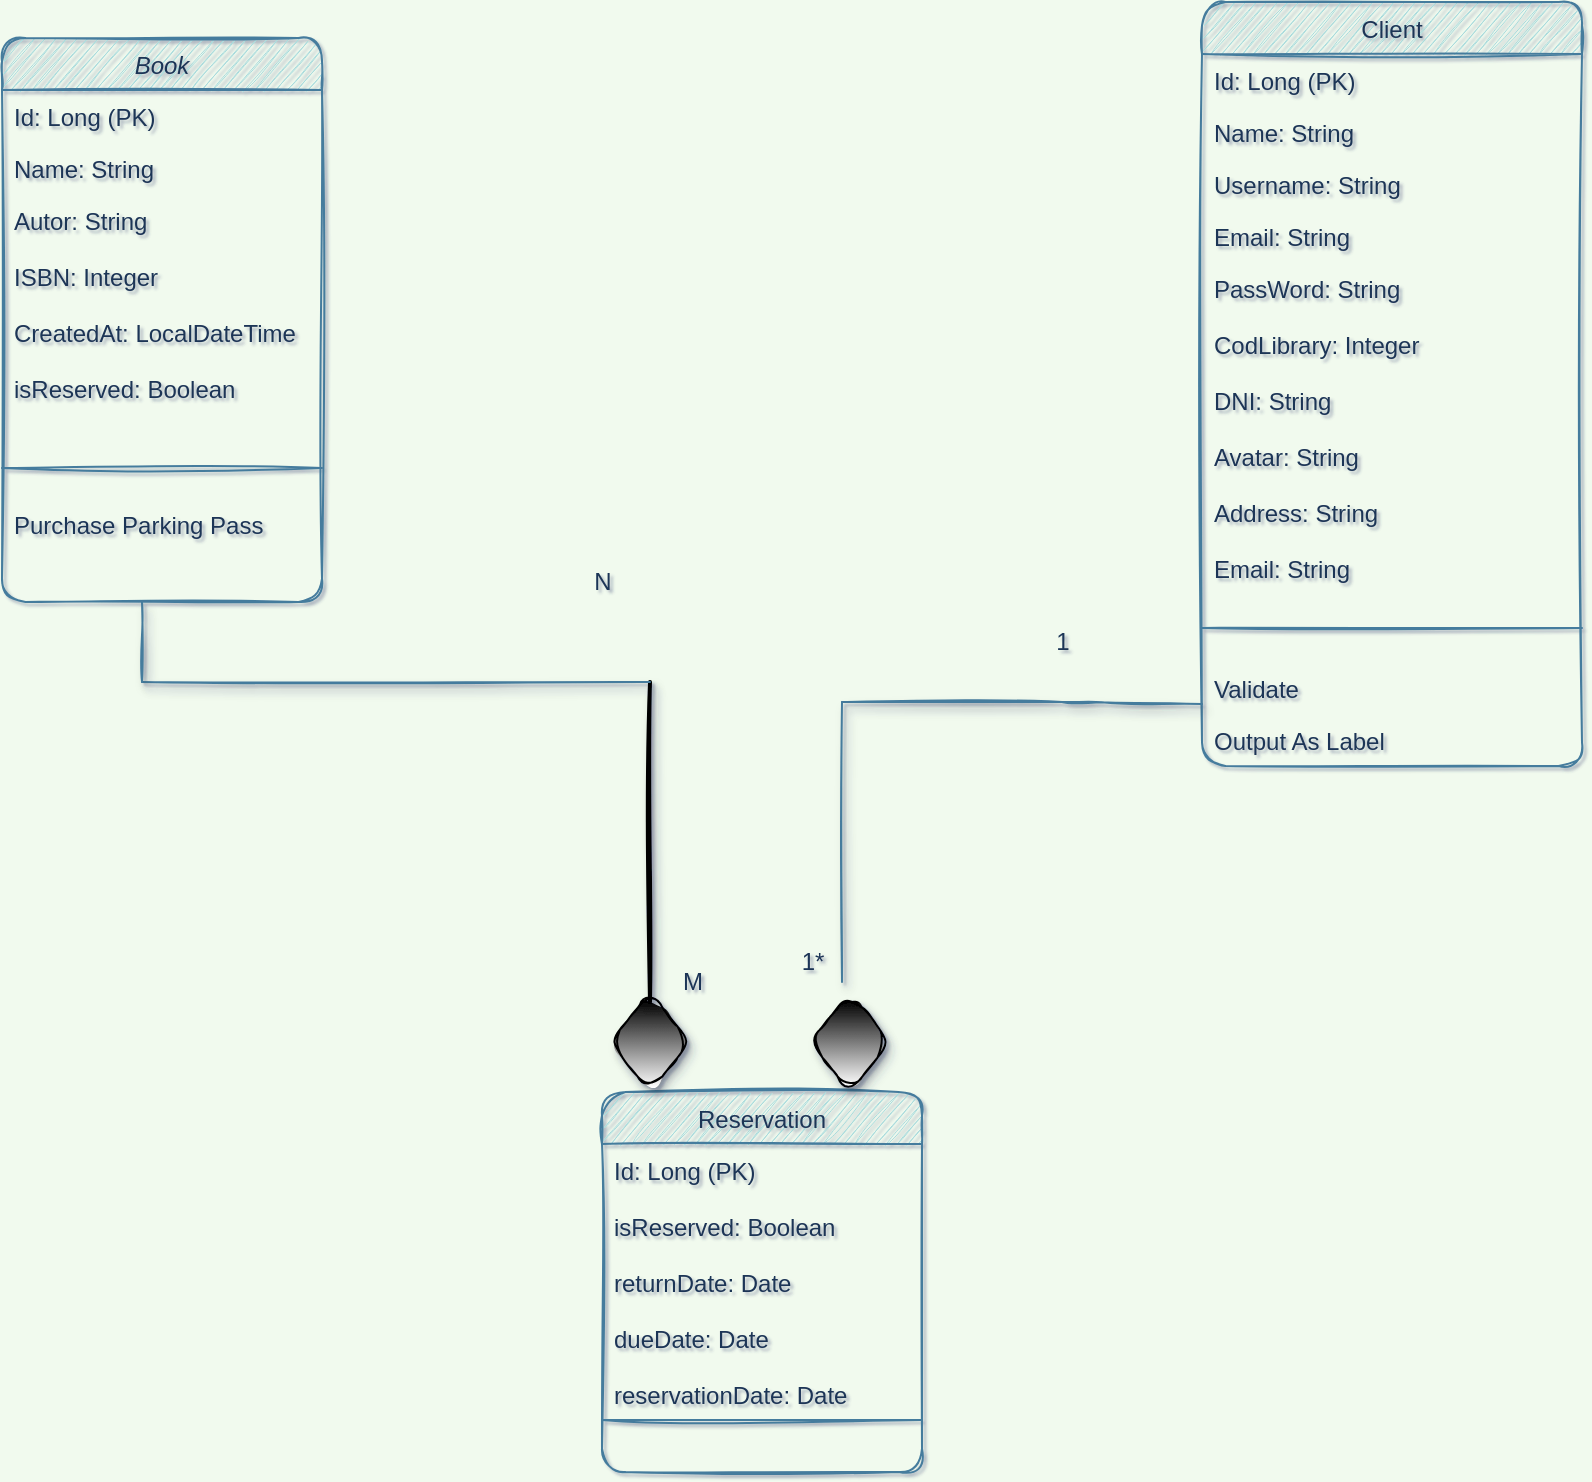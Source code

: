 <mxfile version="16.5.1" type="device"><diagram id="C5RBs43oDa-KdzZeNtuy" name="Page-1"><mxGraphModel dx="1102" dy="865" grid="1" gridSize="10" guides="1" tooltips="1" connect="1" arrows="1" fold="1" page="1" pageScale="1" pageWidth="827" pageHeight="1169" background="#F1FAEE" math="0" shadow="1"><root><mxCell id="WIyWlLk6GJQsqaUBKTNV-0"/><mxCell id="WIyWlLk6GJQsqaUBKTNV-1" parent="WIyWlLk6GJQsqaUBKTNV-0"/><mxCell id="zkfFHV4jXpPFQw0GAbJ--0" value="Book" style="swimlane;fontStyle=2;align=center;verticalAlign=top;childLayout=stackLayout;horizontal=1;startSize=26;horizontalStack=0;resizeParent=1;resizeLast=0;collapsible=1;marginBottom=0;rounded=1;shadow=0;strokeWidth=1;fillColor=#A8DADC;strokeColor=#457B9D;fontColor=#1D3557;sketch=1;" parent="WIyWlLk6GJQsqaUBKTNV-1" vertex="1"><mxGeometry x="10" y="48" width="160" height="282" as="geometry"><mxRectangle x="230" y="140" width="160" height="26" as="alternateBounds"/></mxGeometry></mxCell><mxCell id="zkfFHV4jXpPFQw0GAbJ--1" value="Id: Long (PK)" style="text;align=left;verticalAlign=top;spacingLeft=4;spacingRight=4;overflow=hidden;rotatable=0;points=[[0,0.5],[1,0.5]];portConstraint=eastwest;fontColor=#1D3557;sketch=1;rounded=1;" parent="zkfFHV4jXpPFQw0GAbJ--0" vertex="1"><mxGeometry y="26" width="160" height="26" as="geometry"/></mxCell><mxCell id="zkfFHV4jXpPFQw0GAbJ--2" value="Name: String" style="text;align=left;verticalAlign=top;spacingLeft=4;spacingRight=4;overflow=hidden;rotatable=0;points=[[0,0.5],[1,0.5]];portConstraint=eastwest;rounded=1;shadow=0;html=0;fontColor=#1D3557;sketch=1;" parent="zkfFHV4jXpPFQw0GAbJ--0" vertex="1"><mxGeometry y="52" width="160" height="26" as="geometry"/></mxCell><mxCell id="zkfFHV4jXpPFQw0GAbJ--3" value="Autor: String&#10;&#10;ISBN: Integer&#10;&#10;CreatedAt: LocalDateTime&#10;&#10;isReserved: Boolean&#10;" style="text;align=left;verticalAlign=top;spacingLeft=4;spacingRight=4;overflow=hidden;rotatable=0;points=[[0,0.5],[1,0.5]];portConstraint=eastwest;rounded=1;shadow=0;html=0;fontColor=#1D3557;sketch=1;" parent="zkfFHV4jXpPFQw0GAbJ--0" vertex="1"><mxGeometry y="78" width="160" height="122" as="geometry"/></mxCell><mxCell id="zkfFHV4jXpPFQw0GAbJ--4" value="" style="line;html=1;strokeWidth=1;align=left;verticalAlign=middle;spacingTop=-1;spacingLeft=3;spacingRight=3;rotatable=0;labelPosition=right;points=[];portConstraint=eastwest;fillColor=#A8DADC;strokeColor=#457B9D;fontColor=#1D3557;labelBackgroundColor=#F1FAEE;sketch=1;rounded=1;" parent="zkfFHV4jXpPFQw0GAbJ--0" vertex="1"><mxGeometry y="200" width="160" height="30" as="geometry"/></mxCell><mxCell id="zkfFHV4jXpPFQw0GAbJ--5" value="Purchase Parking Pass" style="text;align=left;verticalAlign=top;spacingLeft=4;spacingRight=4;overflow=hidden;rotatable=0;points=[[0,0.5],[1,0.5]];portConstraint=eastwest;fontColor=#1D3557;sketch=1;rounded=1;" parent="zkfFHV4jXpPFQw0GAbJ--0" vertex="1"><mxGeometry y="230" width="160" height="52" as="geometry"/></mxCell><mxCell id="zkfFHV4jXpPFQw0GAbJ--13" value="Reservation&#10;" style="swimlane;fontStyle=0;align=center;verticalAlign=top;childLayout=stackLayout;horizontal=1;startSize=26;horizontalStack=0;resizeParent=1;resizeLast=0;collapsible=1;marginBottom=0;rounded=1;shadow=0;strokeWidth=1;fillColor=#A8DADC;strokeColor=#457B9D;fontColor=#1D3557;sketch=1;" parent="WIyWlLk6GJQsqaUBKTNV-1" vertex="1"><mxGeometry x="310" y="575" width="160" height="190" as="geometry"><mxRectangle x="340" y="380" width="170" height="26" as="alternateBounds"/></mxGeometry></mxCell><mxCell id="zkfFHV4jXpPFQw0GAbJ--14" value="Id: Long (PK)&#10;&#10;isReserved: Boolean&#10;&#10;returnDate: Date&#10;&#10;dueDate: Date&#10;&#10;reservationDate: Date" style="text;align=left;verticalAlign=top;spacingLeft=4;spacingRight=4;overflow=hidden;rotatable=0;points=[[0,0.5],[1,0.5]];portConstraint=eastwest;fontColor=#1D3557;sketch=1;rounded=1;" parent="zkfFHV4jXpPFQw0GAbJ--13" vertex="1"><mxGeometry y="26" width="160" height="134" as="geometry"/></mxCell><mxCell id="zkfFHV4jXpPFQw0GAbJ--15" value="" style="line;html=1;strokeWidth=1;align=left;verticalAlign=middle;spacingTop=-1;spacingLeft=3;spacingRight=3;rotatable=0;labelPosition=right;points=[];portConstraint=eastwest;fillColor=#A8DADC;strokeColor=#457B9D;fontColor=#1D3557;labelBackgroundColor=#F1FAEE;sketch=1;rounded=1;" parent="zkfFHV4jXpPFQw0GAbJ--13" vertex="1"><mxGeometry y="160" width="160" height="8" as="geometry"/></mxCell><mxCell id="zkfFHV4jXpPFQw0GAbJ--17" value="Client" style="swimlane;fontStyle=0;align=center;verticalAlign=top;childLayout=stackLayout;horizontal=1;startSize=26;horizontalStack=0;resizeParent=1;resizeLast=0;collapsible=1;marginBottom=0;rounded=1;shadow=0;strokeWidth=1;fillColor=#A8DADC;strokeColor=#457B9D;fontColor=#1D3557;sketch=1;" parent="WIyWlLk6GJQsqaUBKTNV-1" vertex="1"><mxGeometry x="610" y="30" width="190" height="382" as="geometry"><mxRectangle x="550" y="140" width="160" height="26" as="alternateBounds"/></mxGeometry></mxCell><mxCell id="zkfFHV4jXpPFQw0GAbJ--18" value="Id: Long (PK)&#10;" style="text;align=left;verticalAlign=top;spacingLeft=4;spacingRight=4;overflow=hidden;rotatable=0;points=[[0,0.5],[1,0.5]];portConstraint=eastwest;fontColor=#1D3557;sketch=1;rounded=1;" parent="zkfFHV4jXpPFQw0GAbJ--17" vertex="1"><mxGeometry y="26" width="190" height="26" as="geometry"/></mxCell><mxCell id="zkfFHV4jXpPFQw0GAbJ--19" value="Name: String" style="text;align=left;verticalAlign=top;spacingLeft=4;spacingRight=4;overflow=hidden;rotatable=0;points=[[0,0.5],[1,0.5]];portConstraint=eastwest;rounded=1;shadow=0;html=0;fontColor=#1D3557;sketch=1;" parent="zkfFHV4jXpPFQw0GAbJ--17" vertex="1"><mxGeometry y="52" width="190" height="26" as="geometry"/></mxCell><mxCell id="zkfFHV4jXpPFQw0GAbJ--20" value="Username: String" style="text;align=left;verticalAlign=top;spacingLeft=4;spacingRight=4;overflow=hidden;rotatable=0;points=[[0,0.5],[1,0.5]];portConstraint=eastwest;rounded=1;shadow=0;html=0;fontColor=#1D3557;sketch=1;" parent="zkfFHV4jXpPFQw0GAbJ--17" vertex="1"><mxGeometry y="78" width="190" height="26" as="geometry"/></mxCell><mxCell id="zkfFHV4jXpPFQw0GAbJ--21" value="Email: String" style="text;align=left;verticalAlign=top;spacingLeft=4;spacingRight=4;overflow=hidden;rotatable=0;points=[[0,0.5],[1,0.5]];portConstraint=eastwest;rounded=1;shadow=0;html=0;fontColor=#1D3557;sketch=1;" parent="zkfFHV4jXpPFQw0GAbJ--17" vertex="1"><mxGeometry y="104" width="190" height="26" as="geometry"/></mxCell><mxCell id="zkfFHV4jXpPFQw0GAbJ--22" value="PassWord: String&#10;&#10;CodLibrary: Integer&#10;&#10;DNI: String&#10;&#10;Avatar: String&#10;&#10;Address: String" style="text;align=left;verticalAlign=top;spacingLeft=4;spacingRight=4;overflow=hidden;rotatable=0;points=[[0,0.5],[1,0.5]];portConstraint=eastwest;rounded=1;shadow=0;html=0;fontColor=#1D3557;sketch=1;" parent="zkfFHV4jXpPFQw0GAbJ--17" vertex="1"><mxGeometry y="130" width="190" height="140" as="geometry"/></mxCell><mxCell id="dvve5wBg9tJH1e_ybyXD-0" value="Email: String" style="text;align=left;verticalAlign=top;spacingLeft=4;spacingRight=4;overflow=hidden;rotatable=0;points=[[0,0.5],[1,0.5]];portConstraint=eastwest;rounded=1;shadow=0;html=0;fontColor=#1D3557;sketch=1;" vertex="1" parent="zkfFHV4jXpPFQw0GAbJ--17"><mxGeometry y="270" width="190" height="26" as="geometry"/></mxCell><mxCell id="zkfFHV4jXpPFQw0GAbJ--23" value="" style="line;html=1;strokeWidth=1;align=left;verticalAlign=middle;spacingTop=-1;spacingLeft=3;spacingRight=3;rotatable=0;labelPosition=right;points=[];portConstraint=eastwest;fillColor=#A8DADC;strokeColor=#457B9D;fontColor=#1D3557;labelBackgroundColor=#F1FAEE;sketch=1;rounded=1;" parent="zkfFHV4jXpPFQw0GAbJ--17" vertex="1"><mxGeometry y="296" width="190" height="34" as="geometry"/></mxCell><mxCell id="zkfFHV4jXpPFQw0GAbJ--24" value="Validate" style="text;align=left;verticalAlign=top;spacingLeft=4;spacingRight=4;overflow=hidden;rotatable=0;points=[[0,0.5],[1,0.5]];portConstraint=eastwest;fontColor=#1D3557;sketch=1;rounded=1;" parent="zkfFHV4jXpPFQw0GAbJ--17" vertex="1"><mxGeometry y="330" width="190" height="26" as="geometry"/></mxCell><mxCell id="zkfFHV4jXpPFQw0GAbJ--25" value="Output As Label" style="text;align=left;verticalAlign=top;spacingLeft=4;spacingRight=4;overflow=hidden;rotatable=0;points=[[0,0.5],[1,0.5]];portConstraint=eastwest;fontColor=#1D3557;sketch=1;rounded=1;" parent="zkfFHV4jXpPFQw0GAbJ--17" vertex="1"><mxGeometry y="356" width="190" height="26" as="geometry"/></mxCell><mxCell id="dvve5wBg9tJH1e_ybyXD-2" value="N" style="text;html=1;align=center;verticalAlign=middle;resizable=0;points=[];autosize=1;strokeColor=none;fillColor=none;fontColor=#1D3557;" vertex="1" parent="WIyWlLk6GJQsqaUBKTNV-1"><mxGeometry x="300" y="310" width="20" height="20" as="geometry"/></mxCell><mxCell id="dvve5wBg9tJH1e_ybyXD-3" value="M" style="text;html=1;align=center;verticalAlign=middle;resizable=0;points=[];autosize=1;strokeColor=none;fillColor=none;fontColor=#1D3557;" vertex="1" parent="WIyWlLk6GJQsqaUBKTNV-1"><mxGeometry x="340" y="510" width="30" height="20" as="geometry"/></mxCell><mxCell id="dvve5wBg9tJH1e_ybyXD-10" value="" style="endArrow=none;html=1;rounded=1;shadow=1;sketch=1;fontColor=#1D3557;strokeColor=#457B9D;fillColor=#A8DADC;entryX=0;entryY=0.808;entryDx=0;entryDy=0;entryPerimeter=0;" edge="1" parent="WIyWlLk6GJQsqaUBKTNV-1" target="zkfFHV4jXpPFQw0GAbJ--24"><mxGeometry width="50" height="50" relative="1" as="geometry"><mxPoint x="430" y="380" as="sourcePoint"/><mxPoint x="470" y="330" as="targetPoint"/><Array as="points"><mxPoint x="550" y="380"/></Array></mxGeometry></mxCell><mxCell id="dvve5wBg9tJH1e_ybyXD-11" value="1*" style="text;html=1;align=center;verticalAlign=middle;resizable=0;points=[];autosize=1;strokeColor=none;fillColor=none;fontColor=#1D3557;" vertex="1" parent="WIyWlLk6GJQsqaUBKTNV-1"><mxGeometry x="400" y="500" width="30" height="20" as="geometry"/></mxCell><mxCell id="dvve5wBg9tJH1e_ybyXD-12" value="1" style="text;html=1;align=center;verticalAlign=middle;resizable=0;points=[];autosize=1;strokeColor=none;fillColor=none;fontColor=#1D3557;" vertex="1" parent="WIyWlLk6GJQsqaUBKTNV-1"><mxGeometry x="530" y="340" width="20" height="20" as="geometry"/></mxCell><mxCell id="dvve5wBg9tJH1e_ybyXD-13" value="" style="rhombus;whiteSpace=wrap;html=1;rounded=1;sketch=1;fontColor=#000000;strokeColor=#000000;fillColor=#000000;shadow=1;labelBackgroundColor=#000000;labelBorderColor=default;gradientColor=#ffffff;" vertex="1" parent="WIyWlLk6GJQsqaUBKTNV-1"><mxGeometry x="314" y="525" width="40" height="50" as="geometry"/></mxCell><mxCell id="dvve5wBg9tJH1e_ybyXD-14" value="" style="endArrow=none;endSize=10;endFill=0;shadow=1;strokeWidth=1;rounded=1;edgeStyle=elbowEdgeStyle;elbow=vertical;strokeColor=#457B9D;fontColor=#1D3557;labelBackgroundColor=#F1FAEE;sketch=1;" edge="1" parent="WIyWlLk6GJQsqaUBKTNV-1" source="zkfFHV4jXpPFQw0GAbJ--13" target="dvve5wBg9tJH1e_ybyXD-13"><mxGeometry width="160" relative="1" as="geometry"><mxPoint x="334" y="570" as="sourcePoint"/><mxPoint x="290" y="290" as="targetPoint"/></mxGeometry></mxCell><mxCell id="dvve5wBg9tJH1e_ybyXD-15" value="" style="rhombus;whiteSpace=wrap;html=1;rounded=1;sketch=1;fontColor=#000000;strokeColor=#000000;fillColor=#000000;shadow=1;labelBackgroundColor=#000000;labelBorderColor=default;gradientColor=#ffffff;" vertex="1" parent="WIyWlLk6GJQsqaUBKTNV-1"><mxGeometry x="414" y="525" width="40" height="50" as="geometry"/></mxCell><mxCell id="dvve5wBg9tJH1e_ybyXD-19" value="" style="endArrow=none;html=1;rounded=1;shadow=1;sketch=1;fontColor=#000000;strokeColor=#457B9D;fillColor=#A8DADC;" edge="1" parent="WIyWlLk6GJQsqaUBKTNV-1"><mxGeometry width="50" height="50" relative="1" as="geometry"><mxPoint x="430" y="520" as="sourcePoint"/><mxPoint x="430" y="380" as="targetPoint"/></mxGeometry></mxCell><mxCell id="dvve5wBg9tJH1e_ybyXD-21" value="" style="line;strokeWidth=2;direction=south;html=1;rounded=1;shadow=1;labelBackgroundColor=#000000;labelBorderColor=default;sketch=1;fontColor=#000000;fillColor=#000000;gradientColor=#ffffff;" vertex="1" parent="WIyWlLk6GJQsqaUBKTNV-1"><mxGeometry x="329" y="370" width="10" height="160" as="geometry"/></mxCell><mxCell id="dvve5wBg9tJH1e_ybyXD-22" value="" style="endArrow=none;html=1;rounded=1;shadow=1;sketch=1;fontColor=#000000;strokeColor=#457B9D;fillColor=#A8DADC;entryX=0;entryY=0.5;entryDx=0;entryDy=0;entryPerimeter=0;" edge="1" parent="WIyWlLk6GJQsqaUBKTNV-1" target="dvve5wBg9tJH1e_ybyXD-21"><mxGeometry width="50" height="50" relative="1" as="geometry"><mxPoint x="80" y="370" as="sourcePoint"/><mxPoint x="250" y="360" as="targetPoint"/></mxGeometry></mxCell><mxCell id="dvve5wBg9tJH1e_ybyXD-23" value="" style="endArrow=none;html=1;rounded=1;shadow=1;sketch=1;fontColor=#000000;strokeColor=#457B9D;fillColor=#A8DADC;" edge="1" parent="WIyWlLk6GJQsqaUBKTNV-1"><mxGeometry width="50" height="50" relative="1" as="geometry"><mxPoint x="80" y="370" as="sourcePoint"/><mxPoint x="80" y="330" as="targetPoint"/></mxGeometry></mxCell></root></mxGraphModel></diagram></mxfile>